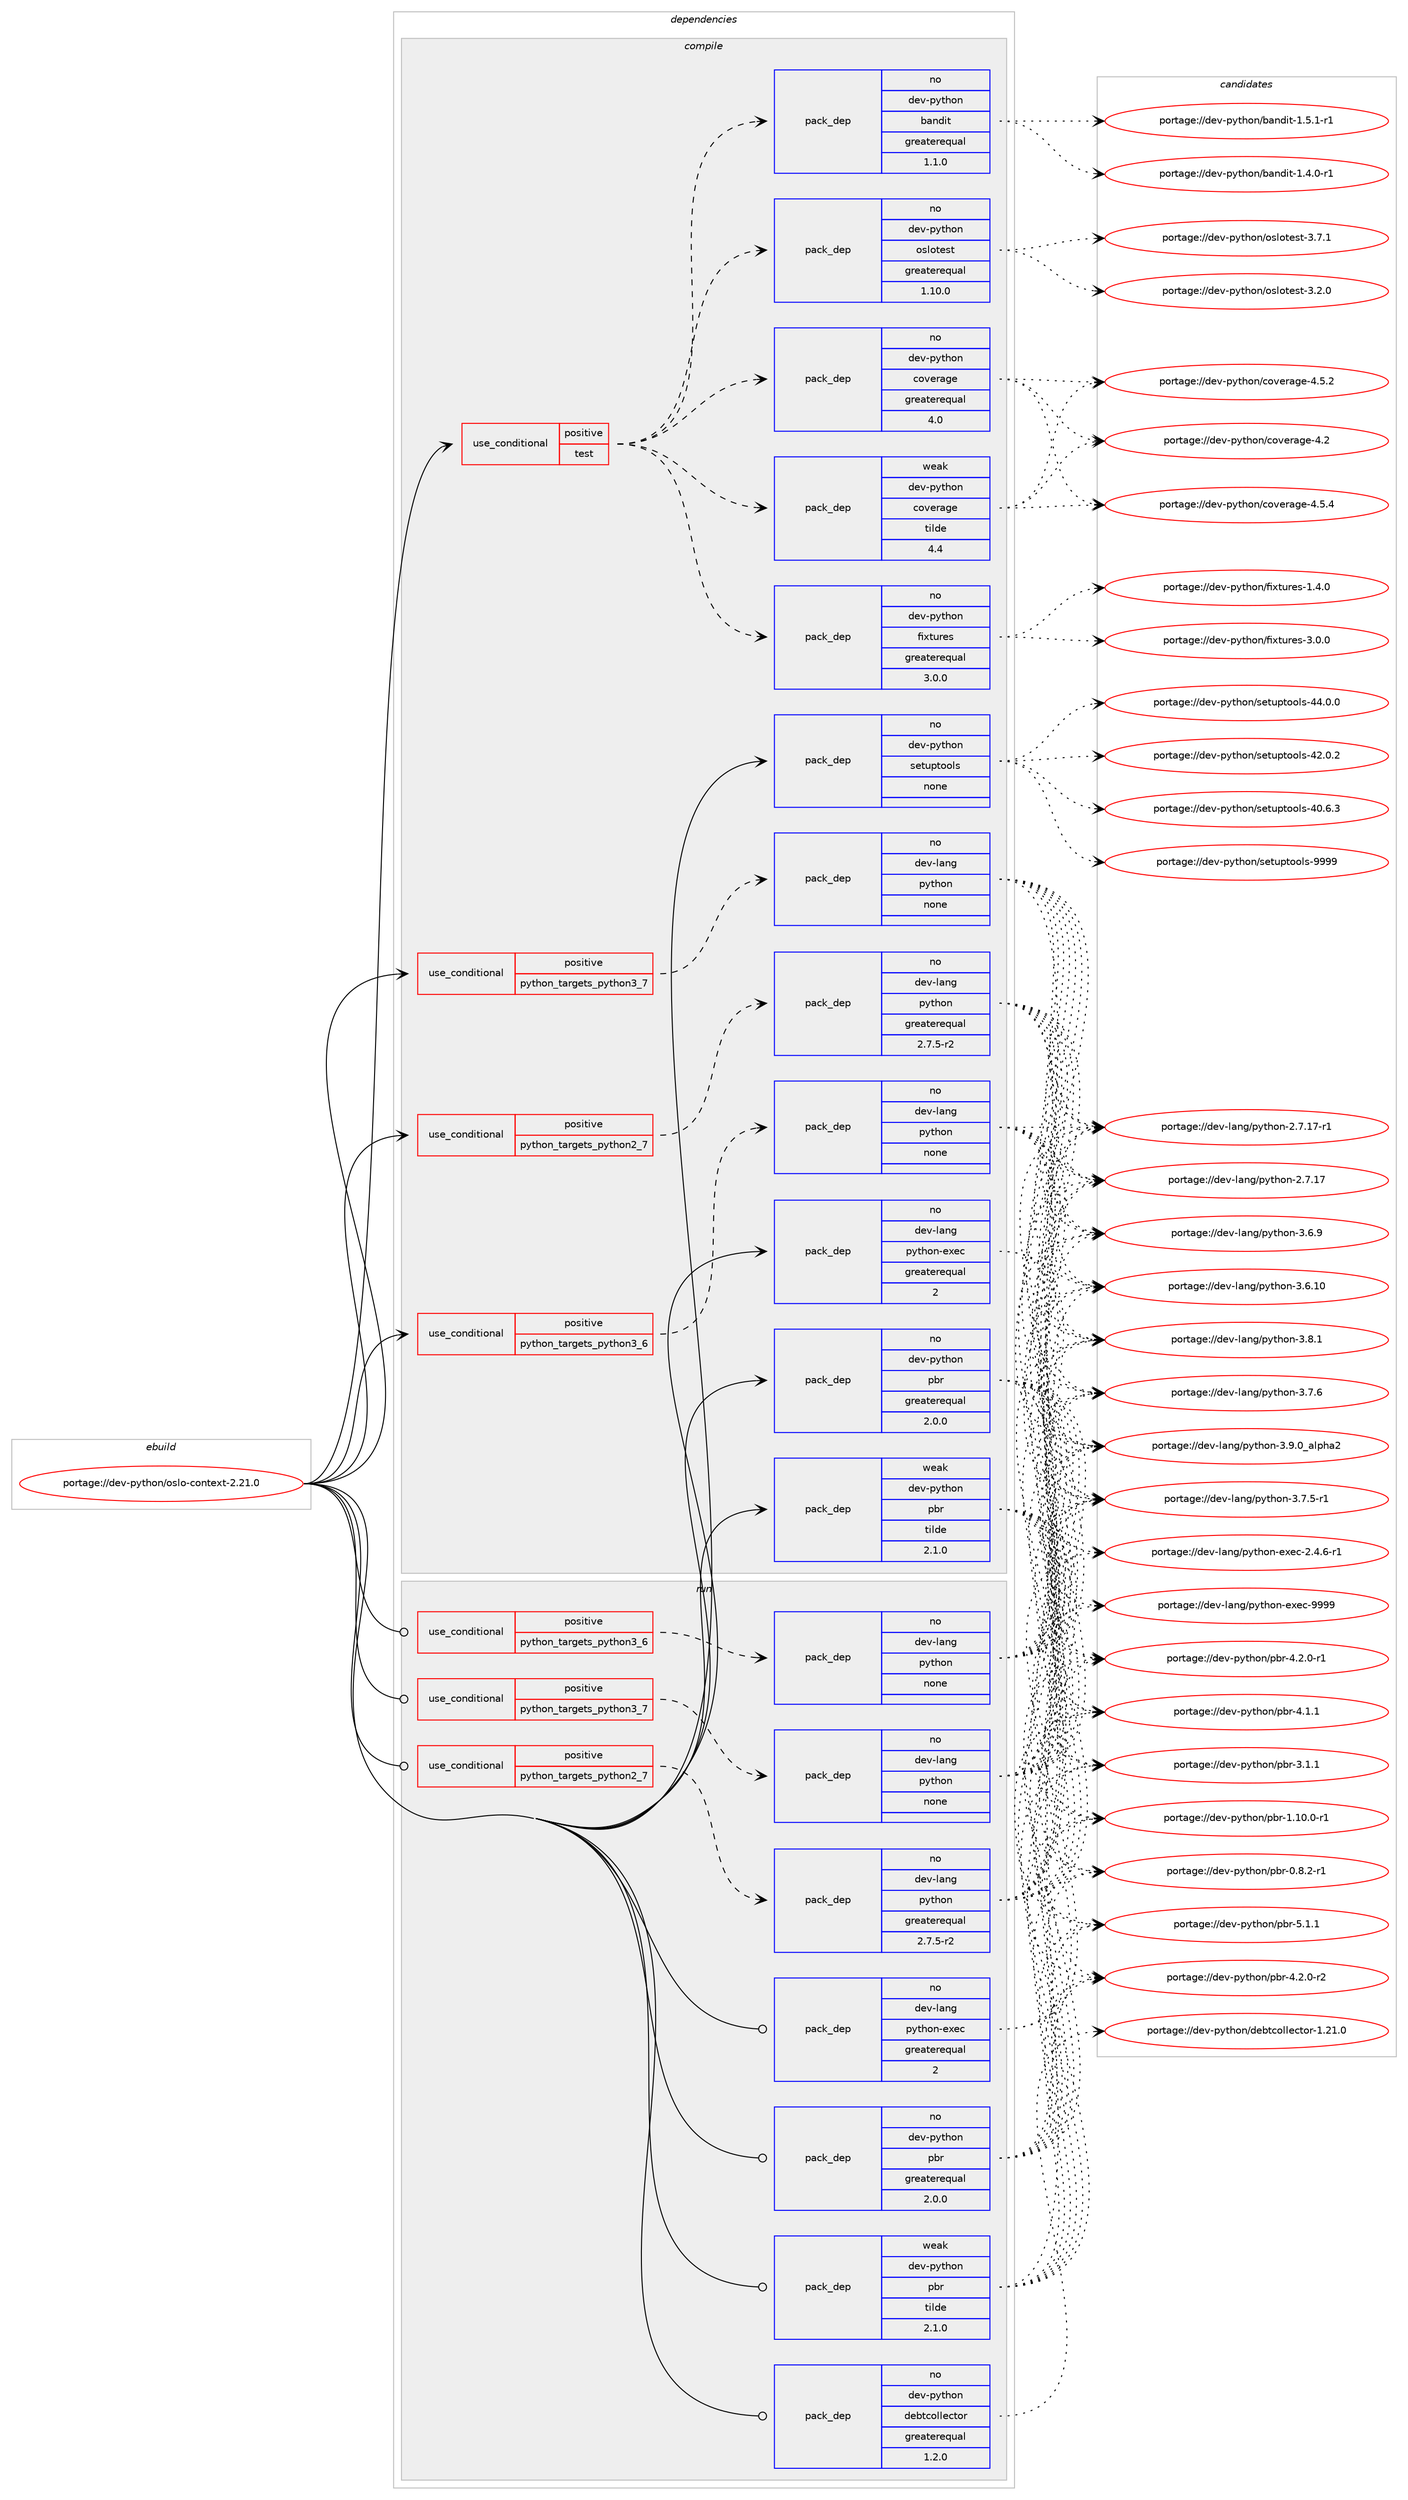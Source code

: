 digraph prolog {

# *************
# Graph options
# *************

newrank=true;
concentrate=true;
compound=true;
graph [rankdir=LR,fontname=Helvetica,fontsize=10,ranksep=1.5];#, ranksep=2.5, nodesep=0.2];
edge  [arrowhead=vee];
node  [fontname=Helvetica,fontsize=10];

# **********
# The ebuild
# **********

subgraph cluster_leftcol {
color=gray;
label=<<i>ebuild</i>>;
id [label="portage://dev-python/oslo-context-2.21.0", color=red, width=4, href="../dev-python/oslo-context-2.21.0.svg"];
}

# ****************
# The dependencies
# ****************

subgraph cluster_midcol {
color=gray;
label=<<i>dependencies</i>>;
subgraph cluster_compile {
fillcolor="#eeeeee";
style=filled;
label=<<i>compile</i>>;
subgraph cond111722 {
dependency446010 [label=<<TABLE BORDER="0" CELLBORDER="1" CELLSPACING="0" CELLPADDING="4"><TR><TD ROWSPAN="3" CELLPADDING="10">use_conditional</TD></TR><TR><TD>positive</TD></TR><TR><TD>python_targets_python2_7</TD></TR></TABLE>>, shape=none, color=red];
subgraph pack329313 {
dependency446011 [label=<<TABLE BORDER="0" CELLBORDER="1" CELLSPACING="0" CELLPADDING="4" WIDTH="220"><TR><TD ROWSPAN="6" CELLPADDING="30">pack_dep</TD></TR><TR><TD WIDTH="110">no</TD></TR><TR><TD>dev-lang</TD></TR><TR><TD>python</TD></TR><TR><TD>greaterequal</TD></TR><TR><TD>2.7.5-r2</TD></TR></TABLE>>, shape=none, color=blue];
}
dependency446010:e -> dependency446011:w [weight=20,style="dashed",arrowhead="vee"];
}
id:e -> dependency446010:w [weight=20,style="solid",arrowhead="vee"];
subgraph cond111723 {
dependency446012 [label=<<TABLE BORDER="0" CELLBORDER="1" CELLSPACING="0" CELLPADDING="4"><TR><TD ROWSPAN="3" CELLPADDING="10">use_conditional</TD></TR><TR><TD>positive</TD></TR><TR><TD>python_targets_python3_6</TD></TR></TABLE>>, shape=none, color=red];
subgraph pack329314 {
dependency446013 [label=<<TABLE BORDER="0" CELLBORDER="1" CELLSPACING="0" CELLPADDING="4" WIDTH="220"><TR><TD ROWSPAN="6" CELLPADDING="30">pack_dep</TD></TR><TR><TD WIDTH="110">no</TD></TR><TR><TD>dev-lang</TD></TR><TR><TD>python</TD></TR><TR><TD>none</TD></TR><TR><TD></TD></TR></TABLE>>, shape=none, color=blue];
}
dependency446012:e -> dependency446013:w [weight=20,style="dashed",arrowhead="vee"];
}
id:e -> dependency446012:w [weight=20,style="solid",arrowhead="vee"];
subgraph cond111724 {
dependency446014 [label=<<TABLE BORDER="0" CELLBORDER="1" CELLSPACING="0" CELLPADDING="4"><TR><TD ROWSPAN="3" CELLPADDING="10">use_conditional</TD></TR><TR><TD>positive</TD></TR><TR><TD>python_targets_python3_7</TD></TR></TABLE>>, shape=none, color=red];
subgraph pack329315 {
dependency446015 [label=<<TABLE BORDER="0" CELLBORDER="1" CELLSPACING="0" CELLPADDING="4" WIDTH="220"><TR><TD ROWSPAN="6" CELLPADDING="30">pack_dep</TD></TR><TR><TD WIDTH="110">no</TD></TR><TR><TD>dev-lang</TD></TR><TR><TD>python</TD></TR><TR><TD>none</TD></TR><TR><TD></TD></TR></TABLE>>, shape=none, color=blue];
}
dependency446014:e -> dependency446015:w [weight=20,style="dashed",arrowhead="vee"];
}
id:e -> dependency446014:w [weight=20,style="solid",arrowhead="vee"];
subgraph cond111725 {
dependency446016 [label=<<TABLE BORDER="0" CELLBORDER="1" CELLSPACING="0" CELLPADDING="4"><TR><TD ROWSPAN="3" CELLPADDING="10">use_conditional</TD></TR><TR><TD>positive</TD></TR><TR><TD>test</TD></TR></TABLE>>, shape=none, color=red];
subgraph pack329316 {
dependency446017 [label=<<TABLE BORDER="0" CELLBORDER="1" CELLSPACING="0" CELLPADDING="4" WIDTH="220"><TR><TD ROWSPAN="6" CELLPADDING="30">pack_dep</TD></TR><TR><TD WIDTH="110">no</TD></TR><TR><TD>dev-python</TD></TR><TR><TD>fixtures</TD></TR><TR><TD>greaterequal</TD></TR><TR><TD>3.0.0</TD></TR></TABLE>>, shape=none, color=blue];
}
dependency446016:e -> dependency446017:w [weight=20,style="dashed",arrowhead="vee"];
subgraph pack329317 {
dependency446018 [label=<<TABLE BORDER="0" CELLBORDER="1" CELLSPACING="0" CELLPADDING="4" WIDTH="220"><TR><TD ROWSPAN="6" CELLPADDING="30">pack_dep</TD></TR><TR><TD WIDTH="110">no</TD></TR><TR><TD>dev-python</TD></TR><TR><TD>oslotest</TD></TR><TR><TD>greaterequal</TD></TR><TR><TD>1.10.0</TD></TR></TABLE>>, shape=none, color=blue];
}
dependency446016:e -> dependency446018:w [weight=20,style="dashed",arrowhead="vee"];
subgraph pack329318 {
dependency446019 [label=<<TABLE BORDER="0" CELLBORDER="1" CELLSPACING="0" CELLPADDING="4" WIDTH="220"><TR><TD ROWSPAN="6" CELLPADDING="30">pack_dep</TD></TR><TR><TD WIDTH="110">no</TD></TR><TR><TD>dev-python</TD></TR><TR><TD>coverage</TD></TR><TR><TD>greaterequal</TD></TR><TR><TD>4.0</TD></TR></TABLE>>, shape=none, color=blue];
}
dependency446016:e -> dependency446019:w [weight=20,style="dashed",arrowhead="vee"];
subgraph pack329319 {
dependency446020 [label=<<TABLE BORDER="0" CELLBORDER="1" CELLSPACING="0" CELLPADDING="4" WIDTH="220"><TR><TD ROWSPAN="6" CELLPADDING="30">pack_dep</TD></TR><TR><TD WIDTH="110">weak</TD></TR><TR><TD>dev-python</TD></TR><TR><TD>coverage</TD></TR><TR><TD>tilde</TD></TR><TR><TD>4.4</TD></TR></TABLE>>, shape=none, color=blue];
}
dependency446016:e -> dependency446020:w [weight=20,style="dashed",arrowhead="vee"];
subgraph pack329320 {
dependency446021 [label=<<TABLE BORDER="0" CELLBORDER="1" CELLSPACING="0" CELLPADDING="4" WIDTH="220"><TR><TD ROWSPAN="6" CELLPADDING="30">pack_dep</TD></TR><TR><TD WIDTH="110">no</TD></TR><TR><TD>dev-python</TD></TR><TR><TD>bandit</TD></TR><TR><TD>greaterequal</TD></TR><TR><TD>1.1.0</TD></TR></TABLE>>, shape=none, color=blue];
}
dependency446016:e -> dependency446021:w [weight=20,style="dashed",arrowhead="vee"];
}
id:e -> dependency446016:w [weight=20,style="solid",arrowhead="vee"];
subgraph pack329321 {
dependency446022 [label=<<TABLE BORDER="0" CELLBORDER="1" CELLSPACING="0" CELLPADDING="4" WIDTH="220"><TR><TD ROWSPAN="6" CELLPADDING="30">pack_dep</TD></TR><TR><TD WIDTH="110">no</TD></TR><TR><TD>dev-lang</TD></TR><TR><TD>python-exec</TD></TR><TR><TD>greaterequal</TD></TR><TR><TD>2</TD></TR></TABLE>>, shape=none, color=blue];
}
id:e -> dependency446022:w [weight=20,style="solid",arrowhead="vee"];
subgraph pack329322 {
dependency446023 [label=<<TABLE BORDER="0" CELLBORDER="1" CELLSPACING="0" CELLPADDING="4" WIDTH="220"><TR><TD ROWSPAN="6" CELLPADDING="30">pack_dep</TD></TR><TR><TD WIDTH="110">no</TD></TR><TR><TD>dev-python</TD></TR><TR><TD>pbr</TD></TR><TR><TD>greaterequal</TD></TR><TR><TD>2.0.0</TD></TR></TABLE>>, shape=none, color=blue];
}
id:e -> dependency446023:w [weight=20,style="solid",arrowhead="vee"];
subgraph pack329323 {
dependency446024 [label=<<TABLE BORDER="0" CELLBORDER="1" CELLSPACING="0" CELLPADDING="4" WIDTH="220"><TR><TD ROWSPAN="6" CELLPADDING="30">pack_dep</TD></TR><TR><TD WIDTH="110">no</TD></TR><TR><TD>dev-python</TD></TR><TR><TD>setuptools</TD></TR><TR><TD>none</TD></TR><TR><TD></TD></TR></TABLE>>, shape=none, color=blue];
}
id:e -> dependency446024:w [weight=20,style="solid",arrowhead="vee"];
subgraph pack329324 {
dependency446025 [label=<<TABLE BORDER="0" CELLBORDER="1" CELLSPACING="0" CELLPADDING="4" WIDTH="220"><TR><TD ROWSPAN="6" CELLPADDING="30">pack_dep</TD></TR><TR><TD WIDTH="110">weak</TD></TR><TR><TD>dev-python</TD></TR><TR><TD>pbr</TD></TR><TR><TD>tilde</TD></TR><TR><TD>2.1.0</TD></TR></TABLE>>, shape=none, color=blue];
}
id:e -> dependency446025:w [weight=20,style="solid",arrowhead="vee"];
}
subgraph cluster_compileandrun {
fillcolor="#eeeeee";
style=filled;
label=<<i>compile and run</i>>;
}
subgraph cluster_run {
fillcolor="#eeeeee";
style=filled;
label=<<i>run</i>>;
subgraph cond111726 {
dependency446026 [label=<<TABLE BORDER="0" CELLBORDER="1" CELLSPACING="0" CELLPADDING="4"><TR><TD ROWSPAN="3" CELLPADDING="10">use_conditional</TD></TR><TR><TD>positive</TD></TR><TR><TD>python_targets_python2_7</TD></TR></TABLE>>, shape=none, color=red];
subgraph pack329325 {
dependency446027 [label=<<TABLE BORDER="0" CELLBORDER="1" CELLSPACING="0" CELLPADDING="4" WIDTH="220"><TR><TD ROWSPAN="6" CELLPADDING="30">pack_dep</TD></TR><TR><TD WIDTH="110">no</TD></TR><TR><TD>dev-lang</TD></TR><TR><TD>python</TD></TR><TR><TD>greaterequal</TD></TR><TR><TD>2.7.5-r2</TD></TR></TABLE>>, shape=none, color=blue];
}
dependency446026:e -> dependency446027:w [weight=20,style="dashed",arrowhead="vee"];
}
id:e -> dependency446026:w [weight=20,style="solid",arrowhead="odot"];
subgraph cond111727 {
dependency446028 [label=<<TABLE BORDER="0" CELLBORDER="1" CELLSPACING="0" CELLPADDING="4"><TR><TD ROWSPAN="3" CELLPADDING="10">use_conditional</TD></TR><TR><TD>positive</TD></TR><TR><TD>python_targets_python3_6</TD></TR></TABLE>>, shape=none, color=red];
subgraph pack329326 {
dependency446029 [label=<<TABLE BORDER="0" CELLBORDER="1" CELLSPACING="0" CELLPADDING="4" WIDTH="220"><TR><TD ROWSPAN="6" CELLPADDING="30">pack_dep</TD></TR><TR><TD WIDTH="110">no</TD></TR><TR><TD>dev-lang</TD></TR><TR><TD>python</TD></TR><TR><TD>none</TD></TR><TR><TD></TD></TR></TABLE>>, shape=none, color=blue];
}
dependency446028:e -> dependency446029:w [weight=20,style="dashed",arrowhead="vee"];
}
id:e -> dependency446028:w [weight=20,style="solid",arrowhead="odot"];
subgraph cond111728 {
dependency446030 [label=<<TABLE BORDER="0" CELLBORDER="1" CELLSPACING="0" CELLPADDING="4"><TR><TD ROWSPAN="3" CELLPADDING="10">use_conditional</TD></TR><TR><TD>positive</TD></TR><TR><TD>python_targets_python3_7</TD></TR></TABLE>>, shape=none, color=red];
subgraph pack329327 {
dependency446031 [label=<<TABLE BORDER="0" CELLBORDER="1" CELLSPACING="0" CELLPADDING="4" WIDTH="220"><TR><TD ROWSPAN="6" CELLPADDING="30">pack_dep</TD></TR><TR><TD WIDTH="110">no</TD></TR><TR><TD>dev-lang</TD></TR><TR><TD>python</TD></TR><TR><TD>none</TD></TR><TR><TD></TD></TR></TABLE>>, shape=none, color=blue];
}
dependency446030:e -> dependency446031:w [weight=20,style="dashed",arrowhead="vee"];
}
id:e -> dependency446030:w [weight=20,style="solid",arrowhead="odot"];
subgraph pack329328 {
dependency446032 [label=<<TABLE BORDER="0" CELLBORDER="1" CELLSPACING="0" CELLPADDING="4" WIDTH="220"><TR><TD ROWSPAN="6" CELLPADDING="30">pack_dep</TD></TR><TR><TD WIDTH="110">no</TD></TR><TR><TD>dev-lang</TD></TR><TR><TD>python-exec</TD></TR><TR><TD>greaterequal</TD></TR><TR><TD>2</TD></TR></TABLE>>, shape=none, color=blue];
}
id:e -> dependency446032:w [weight=20,style="solid",arrowhead="odot"];
subgraph pack329329 {
dependency446033 [label=<<TABLE BORDER="0" CELLBORDER="1" CELLSPACING="0" CELLPADDING="4" WIDTH="220"><TR><TD ROWSPAN="6" CELLPADDING="30">pack_dep</TD></TR><TR><TD WIDTH="110">no</TD></TR><TR><TD>dev-python</TD></TR><TR><TD>debtcollector</TD></TR><TR><TD>greaterequal</TD></TR><TR><TD>1.2.0</TD></TR></TABLE>>, shape=none, color=blue];
}
id:e -> dependency446033:w [weight=20,style="solid",arrowhead="odot"];
subgraph pack329330 {
dependency446034 [label=<<TABLE BORDER="0" CELLBORDER="1" CELLSPACING="0" CELLPADDING="4" WIDTH="220"><TR><TD ROWSPAN="6" CELLPADDING="30">pack_dep</TD></TR><TR><TD WIDTH="110">no</TD></TR><TR><TD>dev-python</TD></TR><TR><TD>pbr</TD></TR><TR><TD>greaterequal</TD></TR><TR><TD>2.0.0</TD></TR></TABLE>>, shape=none, color=blue];
}
id:e -> dependency446034:w [weight=20,style="solid",arrowhead="odot"];
subgraph pack329331 {
dependency446035 [label=<<TABLE BORDER="0" CELLBORDER="1" CELLSPACING="0" CELLPADDING="4" WIDTH="220"><TR><TD ROWSPAN="6" CELLPADDING="30">pack_dep</TD></TR><TR><TD WIDTH="110">weak</TD></TR><TR><TD>dev-python</TD></TR><TR><TD>pbr</TD></TR><TR><TD>tilde</TD></TR><TR><TD>2.1.0</TD></TR></TABLE>>, shape=none, color=blue];
}
id:e -> dependency446035:w [weight=20,style="solid",arrowhead="odot"];
}
}

# **************
# The candidates
# **************

subgraph cluster_choices {
rank=same;
color=gray;
label=<<i>candidates</i>>;

subgraph choice329313 {
color=black;
nodesep=1;
choice10010111845108971101034711212111610411111045514657464895971081121049750 [label="portage://dev-lang/python-3.9.0_alpha2", color=red, width=4,href="../dev-lang/python-3.9.0_alpha2.svg"];
choice100101118451089711010347112121116104111110455146564649 [label="portage://dev-lang/python-3.8.1", color=red, width=4,href="../dev-lang/python-3.8.1.svg"];
choice100101118451089711010347112121116104111110455146554654 [label="portage://dev-lang/python-3.7.6", color=red, width=4,href="../dev-lang/python-3.7.6.svg"];
choice1001011184510897110103471121211161041111104551465546534511449 [label="portage://dev-lang/python-3.7.5-r1", color=red, width=4,href="../dev-lang/python-3.7.5-r1.svg"];
choice100101118451089711010347112121116104111110455146544657 [label="portage://dev-lang/python-3.6.9", color=red, width=4,href="../dev-lang/python-3.6.9.svg"];
choice10010111845108971101034711212111610411111045514654464948 [label="portage://dev-lang/python-3.6.10", color=red, width=4,href="../dev-lang/python-3.6.10.svg"];
choice100101118451089711010347112121116104111110455046554649554511449 [label="portage://dev-lang/python-2.7.17-r1", color=red, width=4,href="../dev-lang/python-2.7.17-r1.svg"];
choice10010111845108971101034711212111610411111045504655464955 [label="portage://dev-lang/python-2.7.17", color=red, width=4,href="../dev-lang/python-2.7.17.svg"];
dependency446011:e -> choice10010111845108971101034711212111610411111045514657464895971081121049750:w [style=dotted,weight="100"];
dependency446011:e -> choice100101118451089711010347112121116104111110455146564649:w [style=dotted,weight="100"];
dependency446011:e -> choice100101118451089711010347112121116104111110455146554654:w [style=dotted,weight="100"];
dependency446011:e -> choice1001011184510897110103471121211161041111104551465546534511449:w [style=dotted,weight="100"];
dependency446011:e -> choice100101118451089711010347112121116104111110455146544657:w [style=dotted,weight="100"];
dependency446011:e -> choice10010111845108971101034711212111610411111045514654464948:w [style=dotted,weight="100"];
dependency446011:e -> choice100101118451089711010347112121116104111110455046554649554511449:w [style=dotted,weight="100"];
dependency446011:e -> choice10010111845108971101034711212111610411111045504655464955:w [style=dotted,weight="100"];
}
subgraph choice329314 {
color=black;
nodesep=1;
choice10010111845108971101034711212111610411111045514657464895971081121049750 [label="portage://dev-lang/python-3.9.0_alpha2", color=red, width=4,href="../dev-lang/python-3.9.0_alpha2.svg"];
choice100101118451089711010347112121116104111110455146564649 [label="portage://dev-lang/python-3.8.1", color=red, width=4,href="../dev-lang/python-3.8.1.svg"];
choice100101118451089711010347112121116104111110455146554654 [label="portage://dev-lang/python-3.7.6", color=red, width=4,href="../dev-lang/python-3.7.6.svg"];
choice1001011184510897110103471121211161041111104551465546534511449 [label="portage://dev-lang/python-3.7.5-r1", color=red, width=4,href="../dev-lang/python-3.7.5-r1.svg"];
choice100101118451089711010347112121116104111110455146544657 [label="portage://dev-lang/python-3.6.9", color=red, width=4,href="../dev-lang/python-3.6.9.svg"];
choice10010111845108971101034711212111610411111045514654464948 [label="portage://dev-lang/python-3.6.10", color=red, width=4,href="../dev-lang/python-3.6.10.svg"];
choice100101118451089711010347112121116104111110455046554649554511449 [label="portage://dev-lang/python-2.7.17-r1", color=red, width=4,href="../dev-lang/python-2.7.17-r1.svg"];
choice10010111845108971101034711212111610411111045504655464955 [label="portage://dev-lang/python-2.7.17", color=red, width=4,href="../dev-lang/python-2.7.17.svg"];
dependency446013:e -> choice10010111845108971101034711212111610411111045514657464895971081121049750:w [style=dotted,weight="100"];
dependency446013:e -> choice100101118451089711010347112121116104111110455146564649:w [style=dotted,weight="100"];
dependency446013:e -> choice100101118451089711010347112121116104111110455146554654:w [style=dotted,weight="100"];
dependency446013:e -> choice1001011184510897110103471121211161041111104551465546534511449:w [style=dotted,weight="100"];
dependency446013:e -> choice100101118451089711010347112121116104111110455146544657:w [style=dotted,weight="100"];
dependency446013:e -> choice10010111845108971101034711212111610411111045514654464948:w [style=dotted,weight="100"];
dependency446013:e -> choice100101118451089711010347112121116104111110455046554649554511449:w [style=dotted,weight="100"];
dependency446013:e -> choice10010111845108971101034711212111610411111045504655464955:w [style=dotted,weight="100"];
}
subgraph choice329315 {
color=black;
nodesep=1;
choice10010111845108971101034711212111610411111045514657464895971081121049750 [label="portage://dev-lang/python-3.9.0_alpha2", color=red, width=4,href="../dev-lang/python-3.9.0_alpha2.svg"];
choice100101118451089711010347112121116104111110455146564649 [label="portage://dev-lang/python-3.8.1", color=red, width=4,href="../dev-lang/python-3.8.1.svg"];
choice100101118451089711010347112121116104111110455146554654 [label="portage://dev-lang/python-3.7.6", color=red, width=4,href="../dev-lang/python-3.7.6.svg"];
choice1001011184510897110103471121211161041111104551465546534511449 [label="portage://dev-lang/python-3.7.5-r1", color=red, width=4,href="../dev-lang/python-3.7.5-r1.svg"];
choice100101118451089711010347112121116104111110455146544657 [label="portage://dev-lang/python-3.6.9", color=red, width=4,href="../dev-lang/python-3.6.9.svg"];
choice10010111845108971101034711212111610411111045514654464948 [label="portage://dev-lang/python-3.6.10", color=red, width=4,href="../dev-lang/python-3.6.10.svg"];
choice100101118451089711010347112121116104111110455046554649554511449 [label="portage://dev-lang/python-2.7.17-r1", color=red, width=4,href="../dev-lang/python-2.7.17-r1.svg"];
choice10010111845108971101034711212111610411111045504655464955 [label="portage://dev-lang/python-2.7.17", color=red, width=4,href="../dev-lang/python-2.7.17.svg"];
dependency446015:e -> choice10010111845108971101034711212111610411111045514657464895971081121049750:w [style=dotted,weight="100"];
dependency446015:e -> choice100101118451089711010347112121116104111110455146564649:w [style=dotted,weight="100"];
dependency446015:e -> choice100101118451089711010347112121116104111110455146554654:w [style=dotted,weight="100"];
dependency446015:e -> choice1001011184510897110103471121211161041111104551465546534511449:w [style=dotted,weight="100"];
dependency446015:e -> choice100101118451089711010347112121116104111110455146544657:w [style=dotted,weight="100"];
dependency446015:e -> choice10010111845108971101034711212111610411111045514654464948:w [style=dotted,weight="100"];
dependency446015:e -> choice100101118451089711010347112121116104111110455046554649554511449:w [style=dotted,weight="100"];
dependency446015:e -> choice10010111845108971101034711212111610411111045504655464955:w [style=dotted,weight="100"];
}
subgraph choice329316 {
color=black;
nodesep=1;
choice1001011184511212111610411111047102105120116117114101115455146484648 [label="portage://dev-python/fixtures-3.0.0", color=red, width=4,href="../dev-python/fixtures-3.0.0.svg"];
choice1001011184511212111610411111047102105120116117114101115454946524648 [label="portage://dev-python/fixtures-1.4.0", color=red, width=4,href="../dev-python/fixtures-1.4.0.svg"];
dependency446017:e -> choice1001011184511212111610411111047102105120116117114101115455146484648:w [style=dotted,weight="100"];
dependency446017:e -> choice1001011184511212111610411111047102105120116117114101115454946524648:w [style=dotted,weight="100"];
}
subgraph choice329317 {
color=black;
nodesep=1;
choice1001011184511212111610411111047111115108111116101115116455146554649 [label="portage://dev-python/oslotest-3.7.1", color=red, width=4,href="../dev-python/oslotest-3.7.1.svg"];
choice1001011184511212111610411111047111115108111116101115116455146504648 [label="portage://dev-python/oslotest-3.2.0", color=red, width=4,href="../dev-python/oslotest-3.2.0.svg"];
dependency446018:e -> choice1001011184511212111610411111047111115108111116101115116455146554649:w [style=dotted,weight="100"];
dependency446018:e -> choice1001011184511212111610411111047111115108111116101115116455146504648:w [style=dotted,weight="100"];
}
subgraph choice329318 {
color=black;
nodesep=1;
choice10010111845112121116104111110479911111810111497103101455246534652 [label="portage://dev-python/coverage-4.5.4", color=red, width=4,href="../dev-python/coverage-4.5.4.svg"];
choice10010111845112121116104111110479911111810111497103101455246534650 [label="portage://dev-python/coverage-4.5.2", color=red, width=4,href="../dev-python/coverage-4.5.2.svg"];
choice1001011184511212111610411111047991111181011149710310145524650 [label="portage://dev-python/coverage-4.2", color=red, width=4,href="../dev-python/coverage-4.2.svg"];
dependency446019:e -> choice10010111845112121116104111110479911111810111497103101455246534652:w [style=dotted,weight="100"];
dependency446019:e -> choice10010111845112121116104111110479911111810111497103101455246534650:w [style=dotted,weight="100"];
dependency446019:e -> choice1001011184511212111610411111047991111181011149710310145524650:w [style=dotted,weight="100"];
}
subgraph choice329319 {
color=black;
nodesep=1;
choice10010111845112121116104111110479911111810111497103101455246534652 [label="portage://dev-python/coverage-4.5.4", color=red, width=4,href="../dev-python/coverage-4.5.4.svg"];
choice10010111845112121116104111110479911111810111497103101455246534650 [label="portage://dev-python/coverage-4.5.2", color=red, width=4,href="../dev-python/coverage-4.5.2.svg"];
choice1001011184511212111610411111047991111181011149710310145524650 [label="portage://dev-python/coverage-4.2", color=red, width=4,href="../dev-python/coverage-4.2.svg"];
dependency446020:e -> choice10010111845112121116104111110479911111810111497103101455246534652:w [style=dotted,weight="100"];
dependency446020:e -> choice10010111845112121116104111110479911111810111497103101455246534650:w [style=dotted,weight="100"];
dependency446020:e -> choice1001011184511212111610411111047991111181011149710310145524650:w [style=dotted,weight="100"];
}
subgraph choice329320 {
color=black;
nodesep=1;
choice100101118451121211161041111104798971101001051164549465346494511449 [label="portage://dev-python/bandit-1.5.1-r1", color=red, width=4,href="../dev-python/bandit-1.5.1-r1.svg"];
choice100101118451121211161041111104798971101001051164549465246484511449 [label="portage://dev-python/bandit-1.4.0-r1", color=red, width=4,href="../dev-python/bandit-1.4.0-r1.svg"];
dependency446021:e -> choice100101118451121211161041111104798971101001051164549465346494511449:w [style=dotted,weight="100"];
dependency446021:e -> choice100101118451121211161041111104798971101001051164549465246484511449:w [style=dotted,weight="100"];
}
subgraph choice329321 {
color=black;
nodesep=1;
choice10010111845108971101034711212111610411111045101120101994557575757 [label="portage://dev-lang/python-exec-9999", color=red, width=4,href="../dev-lang/python-exec-9999.svg"];
choice10010111845108971101034711212111610411111045101120101994550465246544511449 [label="portage://dev-lang/python-exec-2.4.6-r1", color=red, width=4,href="../dev-lang/python-exec-2.4.6-r1.svg"];
dependency446022:e -> choice10010111845108971101034711212111610411111045101120101994557575757:w [style=dotted,weight="100"];
dependency446022:e -> choice10010111845108971101034711212111610411111045101120101994550465246544511449:w [style=dotted,weight="100"];
}
subgraph choice329322 {
color=black;
nodesep=1;
choice100101118451121211161041111104711298114455346494649 [label="portage://dev-python/pbr-5.1.1", color=red, width=4,href="../dev-python/pbr-5.1.1.svg"];
choice1001011184511212111610411111047112981144552465046484511450 [label="portage://dev-python/pbr-4.2.0-r2", color=red, width=4,href="../dev-python/pbr-4.2.0-r2.svg"];
choice1001011184511212111610411111047112981144552465046484511449 [label="portage://dev-python/pbr-4.2.0-r1", color=red, width=4,href="../dev-python/pbr-4.2.0-r1.svg"];
choice100101118451121211161041111104711298114455246494649 [label="portage://dev-python/pbr-4.1.1", color=red, width=4,href="../dev-python/pbr-4.1.1.svg"];
choice100101118451121211161041111104711298114455146494649 [label="portage://dev-python/pbr-3.1.1", color=red, width=4,href="../dev-python/pbr-3.1.1.svg"];
choice100101118451121211161041111104711298114454946494846484511449 [label="portage://dev-python/pbr-1.10.0-r1", color=red, width=4,href="../dev-python/pbr-1.10.0-r1.svg"];
choice1001011184511212111610411111047112981144548465646504511449 [label="portage://dev-python/pbr-0.8.2-r1", color=red, width=4,href="../dev-python/pbr-0.8.2-r1.svg"];
dependency446023:e -> choice100101118451121211161041111104711298114455346494649:w [style=dotted,weight="100"];
dependency446023:e -> choice1001011184511212111610411111047112981144552465046484511450:w [style=dotted,weight="100"];
dependency446023:e -> choice1001011184511212111610411111047112981144552465046484511449:w [style=dotted,weight="100"];
dependency446023:e -> choice100101118451121211161041111104711298114455246494649:w [style=dotted,weight="100"];
dependency446023:e -> choice100101118451121211161041111104711298114455146494649:w [style=dotted,weight="100"];
dependency446023:e -> choice100101118451121211161041111104711298114454946494846484511449:w [style=dotted,weight="100"];
dependency446023:e -> choice1001011184511212111610411111047112981144548465646504511449:w [style=dotted,weight="100"];
}
subgraph choice329323 {
color=black;
nodesep=1;
choice10010111845112121116104111110471151011161171121161111111081154557575757 [label="portage://dev-python/setuptools-9999", color=red, width=4,href="../dev-python/setuptools-9999.svg"];
choice100101118451121211161041111104711510111611711211611111110811545525246484648 [label="portage://dev-python/setuptools-44.0.0", color=red, width=4,href="../dev-python/setuptools-44.0.0.svg"];
choice100101118451121211161041111104711510111611711211611111110811545525046484650 [label="portage://dev-python/setuptools-42.0.2", color=red, width=4,href="../dev-python/setuptools-42.0.2.svg"];
choice100101118451121211161041111104711510111611711211611111110811545524846544651 [label="portage://dev-python/setuptools-40.6.3", color=red, width=4,href="../dev-python/setuptools-40.6.3.svg"];
dependency446024:e -> choice10010111845112121116104111110471151011161171121161111111081154557575757:w [style=dotted,weight="100"];
dependency446024:e -> choice100101118451121211161041111104711510111611711211611111110811545525246484648:w [style=dotted,weight="100"];
dependency446024:e -> choice100101118451121211161041111104711510111611711211611111110811545525046484650:w [style=dotted,weight="100"];
dependency446024:e -> choice100101118451121211161041111104711510111611711211611111110811545524846544651:w [style=dotted,weight="100"];
}
subgraph choice329324 {
color=black;
nodesep=1;
choice100101118451121211161041111104711298114455346494649 [label="portage://dev-python/pbr-5.1.1", color=red, width=4,href="../dev-python/pbr-5.1.1.svg"];
choice1001011184511212111610411111047112981144552465046484511450 [label="portage://dev-python/pbr-4.2.0-r2", color=red, width=4,href="../dev-python/pbr-4.2.0-r2.svg"];
choice1001011184511212111610411111047112981144552465046484511449 [label="portage://dev-python/pbr-4.2.0-r1", color=red, width=4,href="../dev-python/pbr-4.2.0-r1.svg"];
choice100101118451121211161041111104711298114455246494649 [label="portage://dev-python/pbr-4.1.1", color=red, width=4,href="../dev-python/pbr-4.1.1.svg"];
choice100101118451121211161041111104711298114455146494649 [label="portage://dev-python/pbr-3.1.1", color=red, width=4,href="../dev-python/pbr-3.1.1.svg"];
choice100101118451121211161041111104711298114454946494846484511449 [label="portage://dev-python/pbr-1.10.0-r1", color=red, width=4,href="../dev-python/pbr-1.10.0-r1.svg"];
choice1001011184511212111610411111047112981144548465646504511449 [label="portage://dev-python/pbr-0.8.2-r1", color=red, width=4,href="../dev-python/pbr-0.8.2-r1.svg"];
dependency446025:e -> choice100101118451121211161041111104711298114455346494649:w [style=dotted,weight="100"];
dependency446025:e -> choice1001011184511212111610411111047112981144552465046484511450:w [style=dotted,weight="100"];
dependency446025:e -> choice1001011184511212111610411111047112981144552465046484511449:w [style=dotted,weight="100"];
dependency446025:e -> choice100101118451121211161041111104711298114455246494649:w [style=dotted,weight="100"];
dependency446025:e -> choice100101118451121211161041111104711298114455146494649:w [style=dotted,weight="100"];
dependency446025:e -> choice100101118451121211161041111104711298114454946494846484511449:w [style=dotted,weight="100"];
dependency446025:e -> choice1001011184511212111610411111047112981144548465646504511449:w [style=dotted,weight="100"];
}
subgraph choice329325 {
color=black;
nodesep=1;
choice10010111845108971101034711212111610411111045514657464895971081121049750 [label="portage://dev-lang/python-3.9.0_alpha2", color=red, width=4,href="../dev-lang/python-3.9.0_alpha2.svg"];
choice100101118451089711010347112121116104111110455146564649 [label="portage://dev-lang/python-3.8.1", color=red, width=4,href="../dev-lang/python-3.8.1.svg"];
choice100101118451089711010347112121116104111110455146554654 [label="portage://dev-lang/python-3.7.6", color=red, width=4,href="../dev-lang/python-3.7.6.svg"];
choice1001011184510897110103471121211161041111104551465546534511449 [label="portage://dev-lang/python-3.7.5-r1", color=red, width=4,href="../dev-lang/python-3.7.5-r1.svg"];
choice100101118451089711010347112121116104111110455146544657 [label="portage://dev-lang/python-3.6.9", color=red, width=4,href="../dev-lang/python-3.6.9.svg"];
choice10010111845108971101034711212111610411111045514654464948 [label="portage://dev-lang/python-3.6.10", color=red, width=4,href="../dev-lang/python-3.6.10.svg"];
choice100101118451089711010347112121116104111110455046554649554511449 [label="portage://dev-lang/python-2.7.17-r1", color=red, width=4,href="../dev-lang/python-2.7.17-r1.svg"];
choice10010111845108971101034711212111610411111045504655464955 [label="portage://dev-lang/python-2.7.17", color=red, width=4,href="../dev-lang/python-2.7.17.svg"];
dependency446027:e -> choice10010111845108971101034711212111610411111045514657464895971081121049750:w [style=dotted,weight="100"];
dependency446027:e -> choice100101118451089711010347112121116104111110455146564649:w [style=dotted,weight="100"];
dependency446027:e -> choice100101118451089711010347112121116104111110455146554654:w [style=dotted,weight="100"];
dependency446027:e -> choice1001011184510897110103471121211161041111104551465546534511449:w [style=dotted,weight="100"];
dependency446027:e -> choice100101118451089711010347112121116104111110455146544657:w [style=dotted,weight="100"];
dependency446027:e -> choice10010111845108971101034711212111610411111045514654464948:w [style=dotted,weight="100"];
dependency446027:e -> choice100101118451089711010347112121116104111110455046554649554511449:w [style=dotted,weight="100"];
dependency446027:e -> choice10010111845108971101034711212111610411111045504655464955:w [style=dotted,weight="100"];
}
subgraph choice329326 {
color=black;
nodesep=1;
choice10010111845108971101034711212111610411111045514657464895971081121049750 [label="portage://dev-lang/python-3.9.0_alpha2", color=red, width=4,href="../dev-lang/python-3.9.0_alpha2.svg"];
choice100101118451089711010347112121116104111110455146564649 [label="portage://dev-lang/python-3.8.1", color=red, width=4,href="../dev-lang/python-3.8.1.svg"];
choice100101118451089711010347112121116104111110455146554654 [label="portage://dev-lang/python-3.7.6", color=red, width=4,href="../dev-lang/python-3.7.6.svg"];
choice1001011184510897110103471121211161041111104551465546534511449 [label="portage://dev-lang/python-3.7.5-r1", color=red, width=4,href="../dev-lang/python-3.7.5-r1.svg"];
choice100101118451089711010347112121116104111110455146544657 [label="portage://dev-lang/python-3.6.9", color=red, width=4,href="../dev-lang/python-3.6.9.svg"];
choice10010111845108971101034711212111610411111045514654464948 [label="portage://dev-lang/python-3.6.10", color=red, width=4,href="../dev-lang/python-3.6.10.svg"];
choice100101118451089711010347112121116104111110455046554649554511449 [label="portage://dev-lang/python-2.7.17-r1", color=red, width=4,href="../dev-lang/python-2.7.17-r1.svg"];
choice10010111845108971101034711212111610411111045504655464955 [label="portage://dev-lang/python-2.7.17", color=red, width=4,href="../dev-lang/python-2.7.17.svg"];
dependency446029:e -> choice10010111845108971101034711212111610411111045514657464895971081121049750:w [style=dotted,weight="100"];
dependency446029:e -> choice100101118451089711010347112121116104111110455146564649:w [style=dotted,weight="100"];
dependency446029:e -> choice100101118451089711010347112121116104111110455146554654:w [style=dotted,weight="100"];
dependency446029:e -> choice1001011184510897110103471121211161041111104551465546534511449:w [style=dotted,weight="100"];
dependency446029:e -> choice100101118451089711010347112121116104111110455146544657:w [style=dotted,weight="100"];
dependency446029:e -> choice10010111845108971101034711212111610411111045514654464948:w [style=dotted,weight="100"];
dependency446029:e -> choice100101118451089711010347112121116104111110455046554649554511449:w [style=dotted,weight="100"];
dependency446029:e -> choice10010111845108971101034711212111610411111045504655464955:w [style=dotted,weight="100"];
}
subgraph choice329327 {
color=black;
nodesep=1;
choice10010111845108971101034711212111610411111045514657464895971081121049750 [label="portage://dev-lang/python-3.9.0_alpha2", color=red, width=4,href="../dev-lang/python-3.9.0_alpha2.svg"];
choice100101118451089711010347112121116104111110455146564649 [label="portage://dev-lang/python-3.8.1", color=red, width=4,href="../dev-lang/python-3.8.1.svg"];
choice100101118451089711010347112121116104111110455146554654 [label="portage://dev-lang/python-3.7.6", color=red, width=4,href="../dev-lang/python-3.7.6.svg"];
choice1001011184510897110103471121211161041111104551465546534511449 [label="portage://dev-lang/python-3.7.5-r1", color=red, width=4,href="../dev-lang/python-3.7.5-r1.svg"];
choice100101118451089711010347112121116104111110455146544657 [label="portage://dev-lang/python-3.6.9", color=red, width=4,href="../dev-lang/python-3.6.9.svg"];
choice10010111845108971101034711212111610411111045514654464948 [label="portage://dev-lang/python-3.6.10", color=red, width=4,href="../dev-lang/python-3.6.10.svg"];
choice100101118451089711010347112121116104111110455046554649554511449 [label="portage://dev-lang/python-2.7.17-r1", color=red, width=4,href="../dev-lang/python-2.7.17-r1.svg"];
choice10010111845108971101034711212111610411111045504655464955 [label="portage://dev-lang/python-2.7.17", color=red, width=4,href="../dev-lang/python-2.7.17.svg"];
dependency446031:e -> choice10010111845108971101034711212111610411111045514657464895971081121049750:w [style=dotted,weight="100"];
dependency446031:e -> choice100101118451089711010347112121116104111110455146564649:w [style=dotted,weight="100"];
dependency446031:e -> choice100101118451089711010347112121116104111110455146554654:w [style=dotted,weight="100"];
dependency446031:e -> choice1001011184510897110103471121211161041111104551465546534511449:w [style=dotted,weight="100"];
dependency446031:e -> choice100101118451089711010347112121116104111110455146544657:w [style=dotted,weight="100"];
dependency446031:e -> choice10010111845108971101034711212111610411111045514654464948:w [style=dotted,weight="100"];
dependency446031:e -> choice100101118451089711010347112121116104111110455046554649554511449:w [style=dotted,weight="100"];
dependency446031:e -> choice10010111845108971101034711212111610411111045504655464955:w [style=dotted,weight="100"];
}
subgraph choice329328 {
color=black;
nodesep=1;
choice10010111845108971101034711212111610411111045101120101994557575757 [label="portage://dev-lang/python-exec-9999", color=red, width=4,href="../dev-lang/python-exec-9999.svg"];
choice10010111845108971101034711212111610411111045101120101994550465246544511449 [label="portage://dev-lang/python-exec-2.4.6-r1", color=red, width=4,href="../dev-lang/python-exec-2.4.6-r1.svg"];
dependency446032:e -> choice10010111845108971101034711212111610411111045101120101994557575757:w [style=dotted,weight="100"];
dependency446032:e -> choice10010111845108971101034711212111610411111045101120101994550465246544511449:w [style=dotted,weight="100"];
}
subgraph choice329329 {
color=black;
nodesep=1;
choice100101118451121211161041111104710010198116991111081081019911611111445494650494648 [label="portage://dev-python/debtcollector-1.21.0", color=red, width=4,href="../dev-python/debtcollector-1.21.0.svg"];
dependency446033:e -> choice100101118451121211161041111104710010198116991111081081019911611111445494650494648:w [style=dotted,weight="100"];
}
subgraph choice329330 {
color=black;
nodesep=1;
choice100101118451121211161041111104711298114455346494649 [label="portage://dev-python/pbr-5.1.1", color=red, width=4,href="../dev-python/pbr-5.1.1.svg"];
choice1001011184511212111610411111047112981144552465046484511450 [label="portage://dev-python/pbr-4.2.0-r2", color=red, width=4,href="../dev-python/pbr-4.2.0-r2.svg"];
choice1001011184511212111610411111047112981144552465046484511449 [label="portage://dev-python/pbr-4.2.0-r1", color=red, width=4,href="../dev-python/pbr-4.2.0-r1.svg"];
choice100101118451121211161041111104711298114455246494649 [label="portage://dev-python/pbr-4.1.1", color=red, width=4,href="../dev-python/pbr-4.1.1.svg"];
choice100101118451121211161041111104711298114455146494649 [label="portage://dev-python/pbr-3.1.1", color=red, width=4,href="../dev-python/pbr-3.1.1.svg"];
choice100101118451121211161041111104711298114454946494846484511449 [label="portage://dev-python/pbr-1.10.0-r1", color=red, width=4,href="../dev-python/pbr-1.10.0-r1.svg"];
choice1001011184511212111610411111047112981144548465646504511449 [label="portage://dev-python/pbr-0.8.2-r1", color=red, width=4,href="../dev-python/pbr-0.8.2-r1.svg"];
dependency446034:e -> choice100101118451121211161041111104711298114455346494649:w [style=dotted,weight="100"];
dependency446034:e -> choice1001011184511212111610411111047112981144552465046484511450:w [style=dotted,weight="100"];
dependency446034:e -> choice1001011184511212111610411111047112981144552465046484511449:w [style=dotted,weight="100"];
dependency446034:e -> choice100101118451121211161041111104711298114455246494649:w [style=dotted,weight="100"];
dependency446034:e -> choice100101118451121211161041111104711298114455146494649:w [style=dotted,weight="100"];
dependency446034:e -> choice100101118451121211161041111104711298114454946494846484511449:w [style=dotted,weight="100"];
dependency446034:e -> choice1001011184511212111610411111047112981144548465646504511449:w [style=dotted,weight="100"];
}
subgraph choice329331 {
color=black;
nodesep=1;
choice100101118451121211161041111104711298114455346494649 [label="portage://dev-python/pbr-5.1.1", color=red, width=4,href="../dev-python/pbr-5.1.1.svg"];
choice1001011184511212111610411111047112981144552465046484511450 [label="portage://dev-python/pbr-4.2.0-r2", color=red, width=4,href="../dev-python/pbr-4.2.0-r2.svg"];
choice1001011184511212111610411111047112981144552465046484511449 [label="portage://dev-python/pbr-4.2.0-r1", color=red, width=4,href="../dev-python/pbr-4.2.0-r1.svg"];
choice100101118451121211161041111104711298114455246494649 [label="portage://dev-python/pbr-4.1.1", color=red, width=4,href="../dev-python/pbr-4.1.1.svg"];
choice100101118451121211161041111104711298114455146494649 [label="portage://dev-python/pbr-3.1.1", color=red, width=4,href="../dev-python/pbr-3.1.1.svg"];
choice100101118451121211161041111104711298114454946494846484511449 [label="portage://dev-python/pbr-1.10.0-r1", color=red, width=4,href="../dev-python/pbr-1.10.0-r1.svg"];
choice1001011184511212111610411111047112981144548465646504511449 [label="portage://dev-python/pbr-0.8.2-r1", color=red, width=4,href="../dev-python/pbr-0.8.2-r1.svg"];
dependency446035:e -> choice100101118451121211161041111104711298114455346494649:w [style=dotted,weight="100"];
dependency446035:e -> choice1001011184511212111610411111047112981144552465046484511450:w [style=dotted,weight="100"];
dependency446035:e -> choice1001011184511212111610411111047112981144552465046484511449:w [style=dotted,weight="100"];
dependency446035:e -> choice100101118451121211161041111104711298114455246494649:w [style=dotted,weight="100"];
dependency446035:e -> choice100101118451121211161041111104711298114455146494649:w [style=dotted,weight="100"];
dependency446035:e -> choice100101118451121211161041111104711298114454946494846484511449:w [style=dotted,weight="100"];
dependency446035:e -> choice1001011184511212111610411111047112981144548465646504511449:w [style=dotted,weight="100"];
}
}

}
